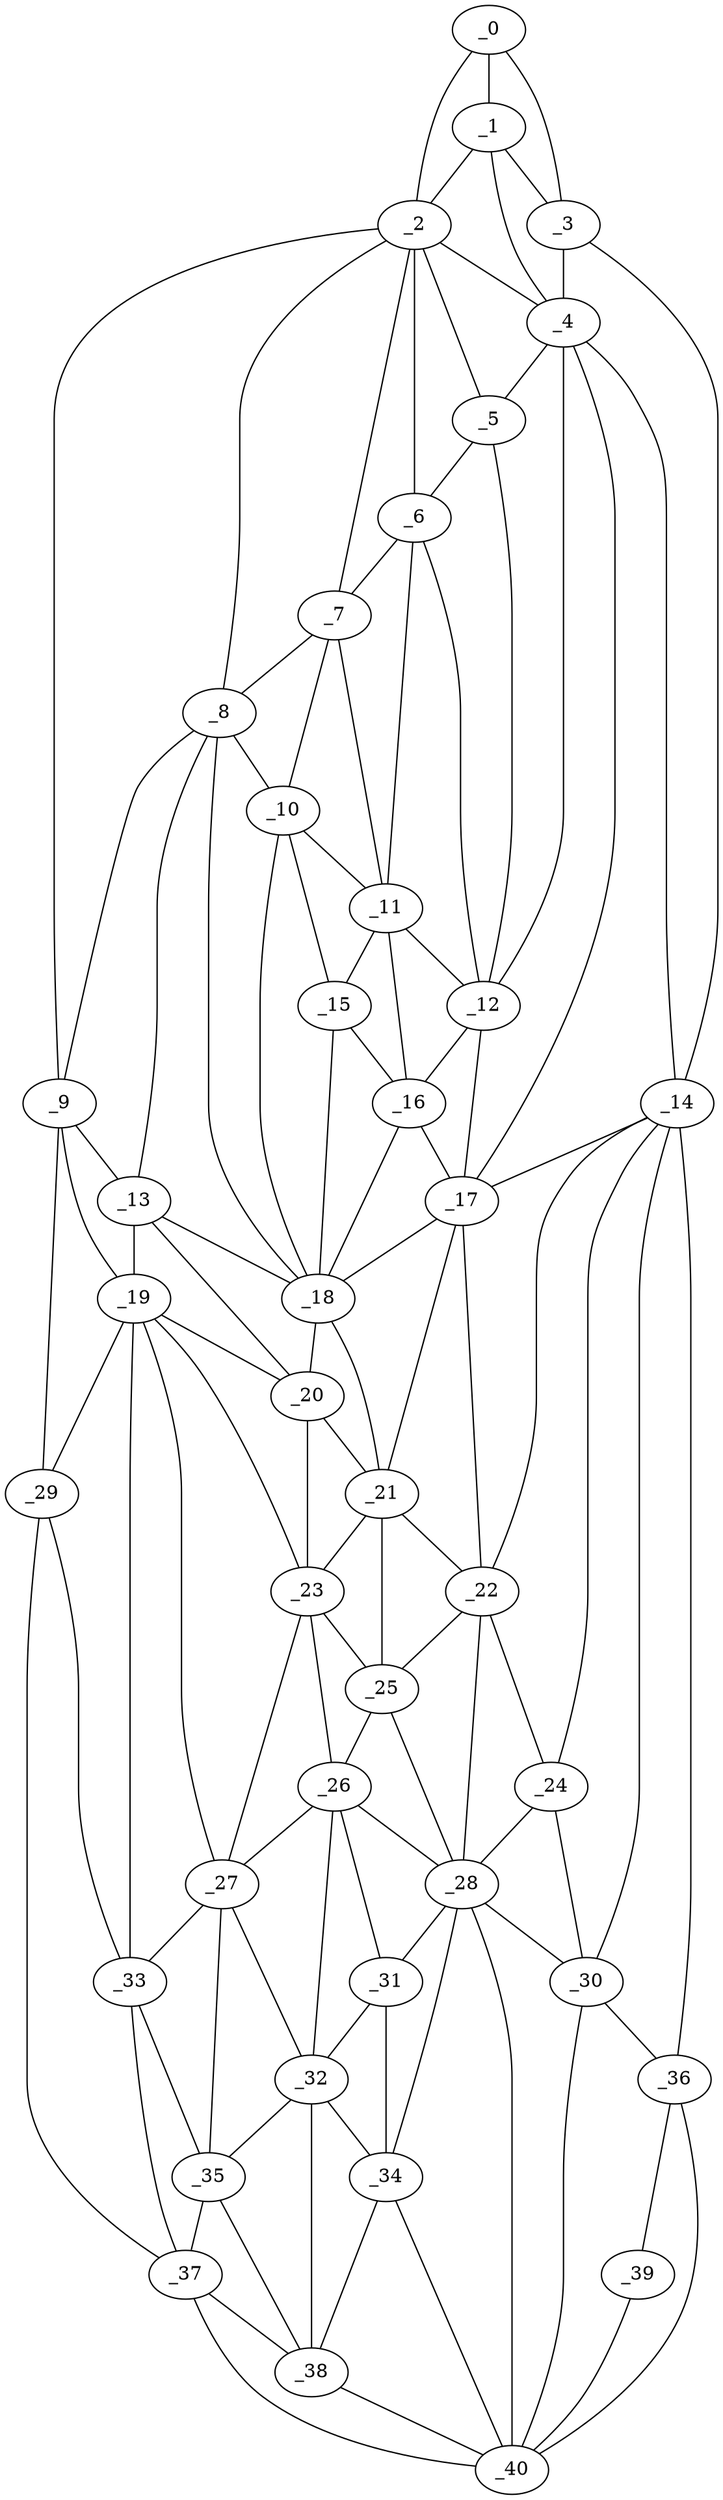 graph "obj39__35.gxl" {
	_0	 [x=9,
		y=29];
	_1	 [x=11,
		y=35];
	_0 -- _1	 [valence=2];
	_2	 [x=11,
		y=62];
	_0 -- _2	 [valence=1];
	_3	 [x=12,
		y=13];
	_0 -- _3	 [valence=1];
	_1 -- _2	 [valence=1];
	_1 -- _3	 [valence=1];
	_4	 [x=19,
		y=44];
	_1 -- _4	 [valence=2];
	_2 -- _4	 [valence=2];
	_5	 [x=20,
		y=53];
	_2 -- _5	 [valence=1];
	_6	 [x=21,
		y=58];
	_2 -- _6	 [valence=2];
	_7	 [x=23,
		y=67];
	_2 -- _7	 [valence=2];
	_8	 [x=27,
		y=78];
	_2 -- _8	 [valence=1];
	_9	 [x=28,
		y=97];
	_2 -- _9	 [valence=1];
	_3 -- _4	 [valence=1];
	_14	 [x=37,
		y=2];
	_3 -- _14	 [valence=1];
	_4 -- _5	 [valence=1];
	_12	 [x=32,
		y=57];
	_4 -- _12	 [valence=2];
	_4 -- _14	 [valence=1];
	_17	 [x=44,
		y=49];
	_4 -- _17	 [valence=2];
	_5 -- _6	 [valence=2];
	_5 -- _12	 [valence=2];
	_6 -- _7	 [valence=1];
	_11	 [x=31,
		y=63];
	_6 -- _11	 [valence=2];
	_6 -- _12	 [valence=2];
	_7 -- _8	 [valence=2];
	_10	 [x=29,
		y=73];
	_7 -- _10	 [valence=2];
	_7 -- _11	 [valence=2];
	_8 -- _9	 [valence=2];
	_8 -- _10	 [valence=2];
	_13	 [x=35,
		y=99];
	_8 -- _13	 [valence=2];
	_18	 [x=49,
		y=65];
	_8 -- _18	 [valence=1];
	_9 -- _13	 [valence=1];
	_19	 [x=50,
		y=105];
	_9 -- _19	 [valence=2];
	_29	 [x=89,
		y=124];
	_9 -- _29	 [valence=1];
	_10 -- _11	 [valence=2];
	_15	 [x=39,
		y=65];
	_10 -- _15	 [valence=1];
	_10 -- _18	 [valence=2];
	_11 -- _12	 [valence=2];
	_11 -- _15	 [valence=2];
	_16	 [x=40,
		y=59];
	_11 -- _16	 [valence=2];
	_12 -- _16	 [valence=1];
	_12 -- _17	 [valence=1];
	_13 -- _18	 [valence=2];
	_13 -- _19	 [valence=2];
	_20	 [x=58,
		y=69];
	_13 -- _20	 [valence=2];
	_14 -- _17	 [valence=2];
	_22	 [x=63,
		y=31];
	_14 -- _22	 [valence=1];
	_24	 [x=69,
		y=29];
	_14 -- _24	 [valence=2];
	_30	 [x=95,
		y=13];
	_14 -- _30	 [valence=2];
	_36	 [x=117,
		y=17];
	_14 -- _36	 [valence=1];
	_15 -- _16	 [valence=1];
	_15 -- _18	 [valence=2];
	_16 -- _17	 [valence=2];
	_16 -- _18	 [valence=1];
	_17 -- _18	 [valence=2];
	_21	 [x=59,
		y=64];
	_17 -- _21	 [valence=2];
	_17 -- _22	 [valence=2];
	_18 -- _20	 [valence=2];
	_18 -- _21	 [valence=2];
	_19 -- _20	 [valence=2];
	_23	 [x=68,
		y=70];
	_19 -- _23	 [valence=1];
	_27	 [x=78,
		y=74];
	_19 -- _27	 [valence=1];
	_19 -- _29	 [valence=1];
	_33	 [x=95,
		y=117];
	_19 -- _33	 [valence=2];
	_20 -- _21	 [valence=2];
	_20 -- _23	 [valence=1];
	_21 -- _22	 [valence=2];
	_21 -- _23	 [valence=2];
	_25	 [x=69,
		y=66];
	_21 -- _25	 [valence=2];
	_22 -- _24	 [valence=1];
	_22 -- _25	 [valence=2];
	_28	 [x=83,
		y=35];
	_22 -- _28	 [valence=2];
	_23 -- _25	 [valence=2];
	_26	 [x=78,
		y=68];
	_23 -- _26	 [valence=2];
	_23 -- _27	 [valence=2];
	_24 -- _28	 [valence=2];
	_24 -- _30	 [valence=1];
	_25 -- _26	 [valence=2];
	_25 -- _28	 [valence=1];
	_26 -- _27	 [valence=1];
	_26 -- _28	 [valence=2];
	_31	 [x=95,
		y=52];
	_26 -- _31	 [valence=1];
	_32	 [x=95,
		y=79];
	_26 -- _32	 [valence=2];
	_27 -- _32	 [valence=1];
	_27 -- _33	 [valence=2];
	_35	 [x=102,
		y=92];
	_27 -- _35	 [valence=1];
	_28 -- _30	 [valence=2];
	_28 -- _31	 [valence=2];
	_34	 [x=102,
		y=53];
	_28 -- _34	 [valence=2];
	_40	 [x=121,
		y=34];
	_28 -- _40	 [valence=1];
	_29 -- _33	 [valence=2];
	_37	 [x=119,
		y=111];
	_29 -- _37	 [valence=1];
	_30 -- _36	 [valence=2];
	_30 -- _40	 [valence=2];
	_31 -- _32	 [valence=2];
	_31 -- _34	 [valence=1];
	_32 -- _34	 [valence=2];
	_32 -- _35	 [valence=1];
	_38	 [x=120,
		y=68];
	_32 -- _38	 [valence=2];
	_33 -- _35	 [valence=2];
	_33 -- _37	 [valence=1];
	_34 -- _38	 [valence=2];
	_34 -- _40	 [valence=2];
	_35 -- _37	 [valence=1];
	_35 -- _38	 [valence=2];
	_39	 [x=121,
		y=23];
	_36 -- _39	 [valence=1];
	_36 -- _40	 [valence=2];
	_37 -- _38	 [valence=2];
	_37 -- _40	 [valence=1];
	_38 -- _40	 [valence=1];
	_39 -- _40	 [valence=1];
}
